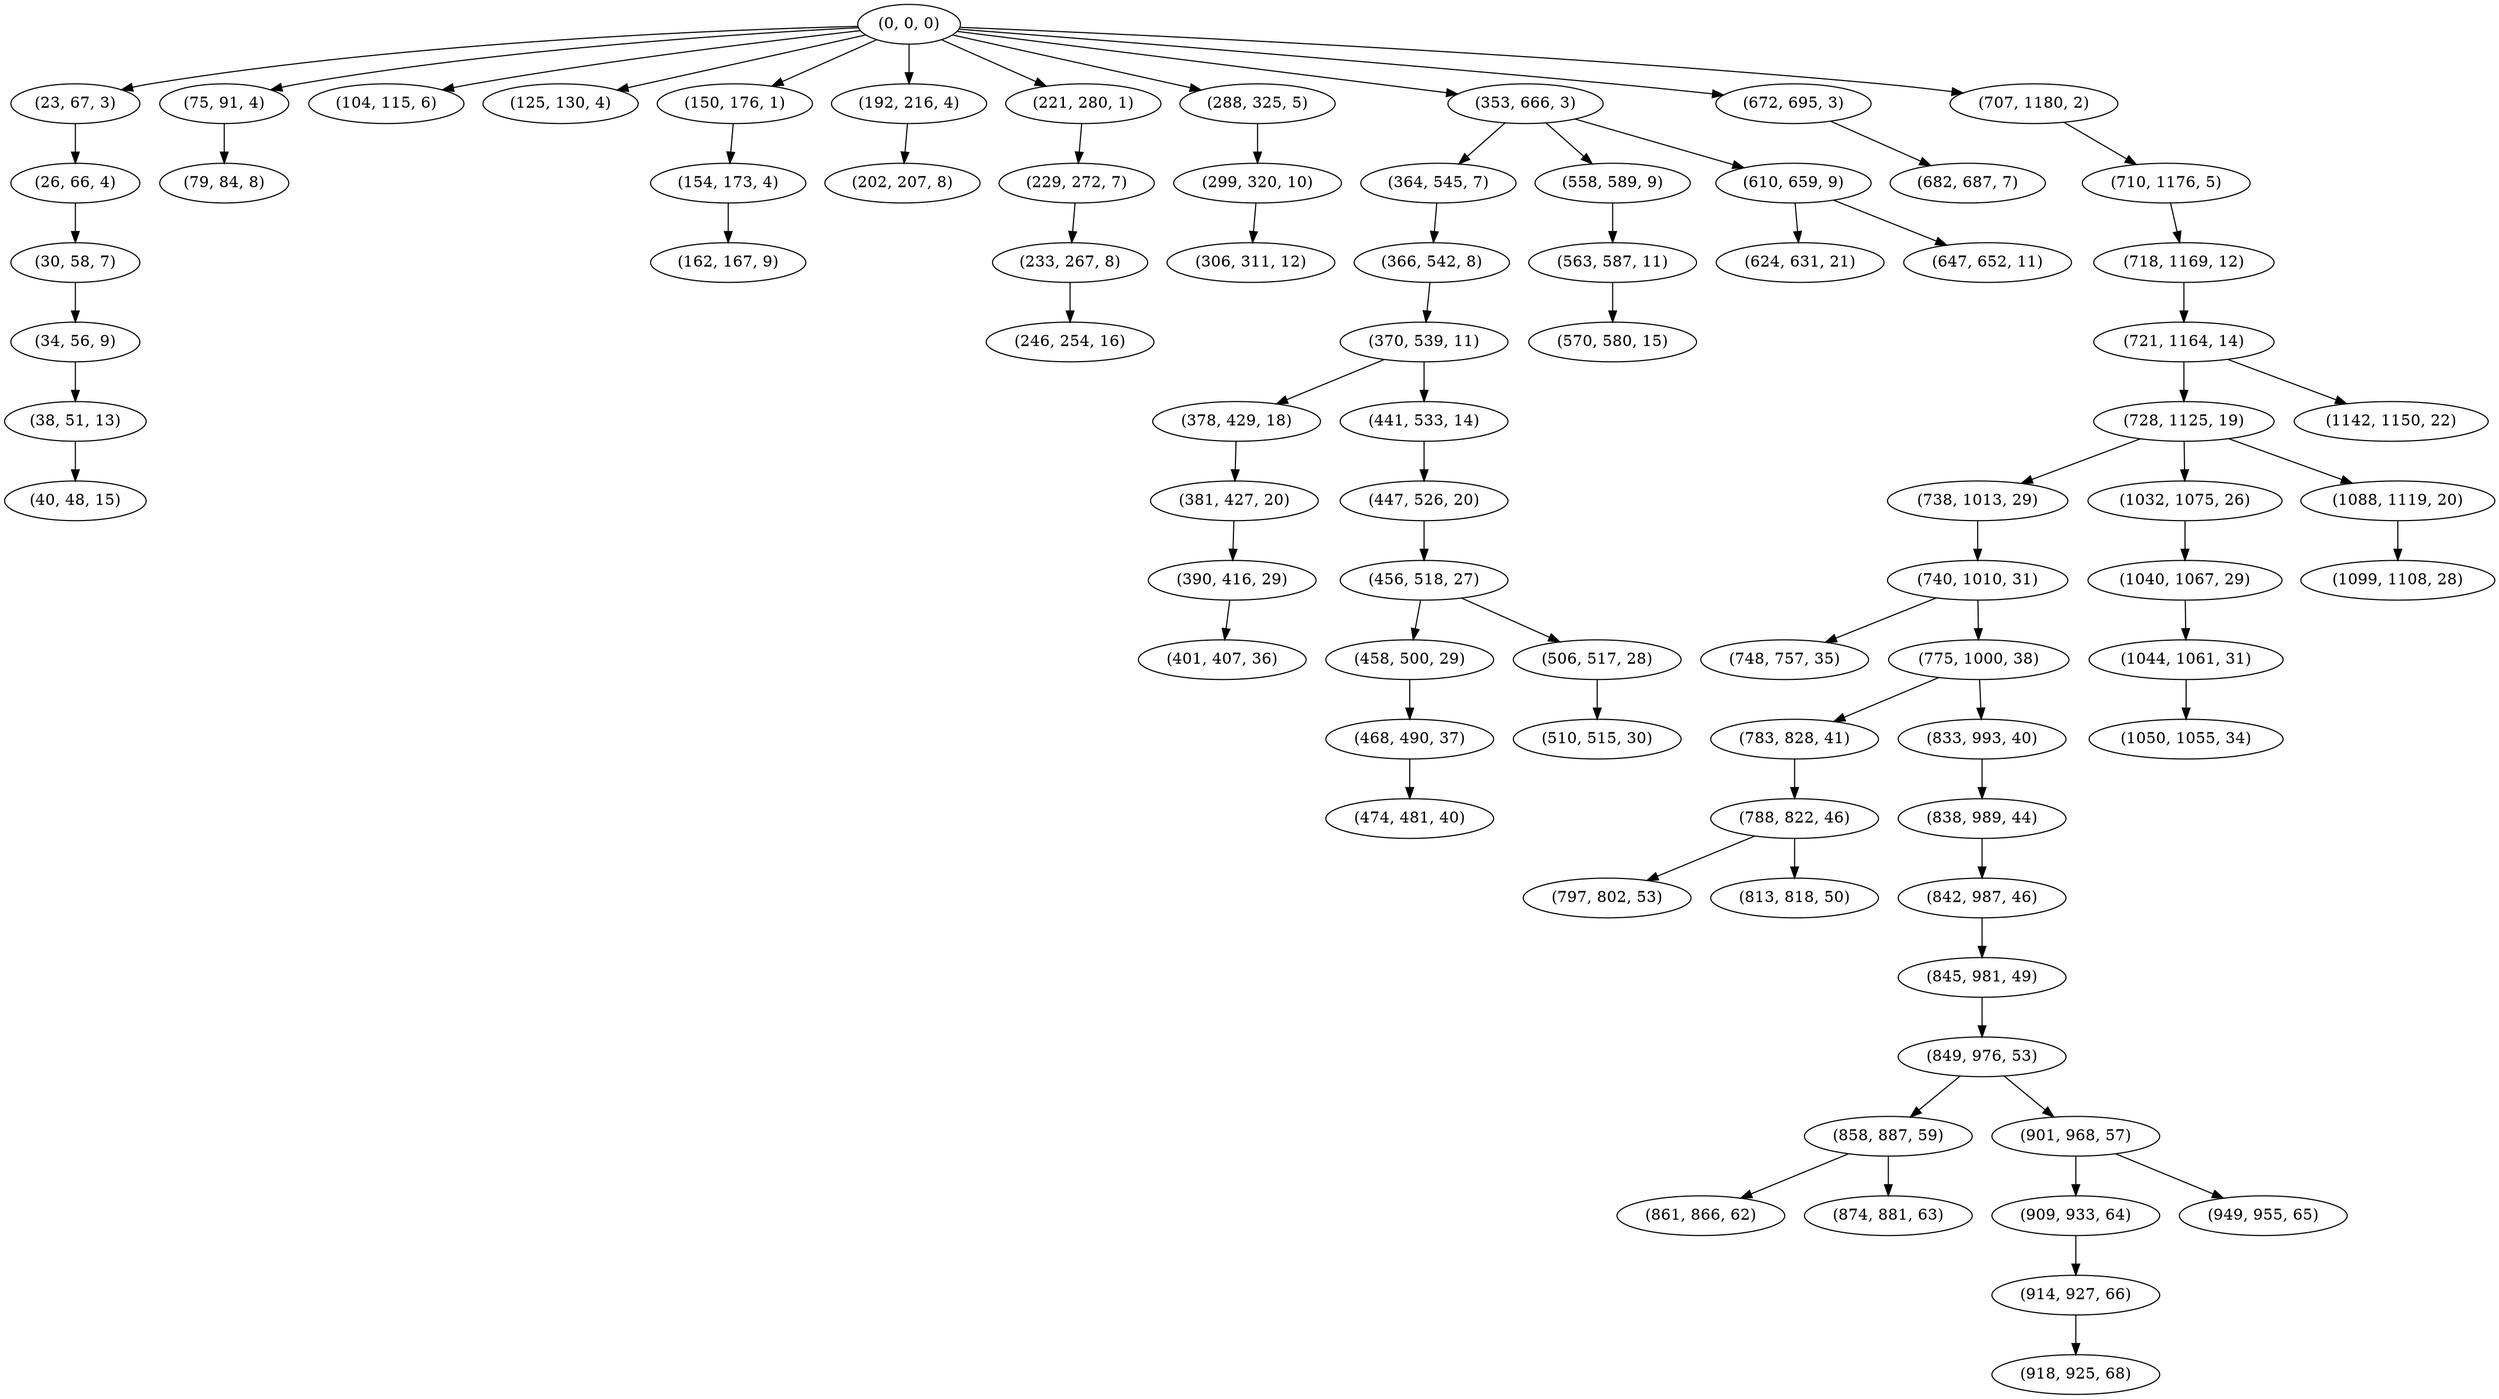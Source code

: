 digraph tree {
    "(0, 0, 0)";
    "(23, 67, 3)";
    "(26, 66, 4)";
    "(30, 58, 7)";
    "(34, 56, 9)";
    "(38, 51, 13)";
    "(40, 48, 15)";
    "(75, 91, 4)";
    "(79, 84, 8)";
    "(104, 115, 6)";
    "(125, 130, 4)";
    "(150, 176, 1)";
    "(154, 173, 4)";
    "(162, 167, 9)";
    "(192, 216, 4)";
    "(202, 207, 8)";
    "(221, 280, 1)";
    "(229, 272, 7)";
    "(233, 267, 8)";
    "(246, 254, 16)";
    "(288, 325, 5)";
    "(299, 320, 10)";
    "(306, 311, 12)";
    "(353, 666, 3)";
    "(364, 545, 7)";
    "(366, 542, 8)";
    "(370, 539, 11)";
    "(378, 429, 18)";
    "(381, 427, 20)";
    "(390, 416, 29)";
    "(401, 407, 36)";
    "(441, 533, 14)";
    "(447, 526, 20)";
    "(456, 518, 27)";
    "(458, 500, 29)";
    "(468, 490, 37)";
    "(474, 481, 40)";
    "(506, 517, 28)";
    "(510, 515, 30)";
    "(558, 589, 9)";
    "(563, 587, 11)";
    "(570, 580, 15)";
    "(610, 659, 9)";
    "(624, 631, 21)";
    "(647, 652, 11)";
    "(672, 695, 3)";
    "(682, 687, 7)";
    "(707, 1180, 2)";
    "(710, 1176, 5)";
    "(718, 1169, 12)";
    "(721, 1164, 14)";
    "(728, 1125, 19)";
    "(738, 1013, 29)";
    "(740, 1010, 31)";
    "(748, 757, 35)";
    "(775, 1000, 38)";
    "(783, 828, 41)";
    "(788, 822, 46)";
    "(797, 802, 53)";
    "(813, 818, 50)";
    "(833, 993, 40)";
    "(838, 989, 44)";
    "(842, 987, 46)";
    "(845, 981, 49)";
    "(849, 976, 53)";
    "(858, 887, 59)";
    "(861, 866, 62)";
    "(874, 881, 63)";
    "(901, 968, 57)";
    "(909, 933, 64)";
    "(914, 927, 66)";
    "(918, 925, 68)";
    "(949, 955, 65)";
    "(1032, 1075, 26)";
    "(1040, 1067, 29)";
    "(1044, 1061, 31)";
    "(1050, 1055, 34)";
    "(1088, 1119, 20)";
    "(1099, 1108, 28)";
    "(1142, 1150, 22)";
    "(0, 0, 0)" -> "(23, 67, 3)";
    "(0, 0, 0)" -> "(75, 91, 4)";
    "(0, 0, 0)" -> "(104, 115, 6)";
    "(0, 0, 0)" -> "(125, 130, 4)";
    "(0, 0, 0)" -> "(150, 176, 1)";
    "(0, 0, 0)" -> "(192, 216, 4)";
    "(0, 0, 0)" -> "(221, 280, 1)";
    "(0, 0, 0)" -> "(288, 325, 5)";
    "(0, 0, 0)" -> "(353, 666, 3)";
    "(0, 0, 0)" -> "(672, 695, 3)";
    "(0, 0, 0)" -> "(707, 1180, 2)";
    "(23, 67, 3)" -> "(26, 66, 4)";
    "(26, 66, 4)" -> "(30, 58, 7)";
    "(30, 58, 7)" -> "(34, 56, 9)";
    "(34, 56, 9)" -> "(38, 51, 13)";
    "(38, 51, 13)" -> "(40, 48, 15)";
    "(75, 91, 4)" -> "(79, 84, 8)";
    "(150, 176, 1)" -> "(154, 173, 4)";
    "(154, 173, 4)" -> "(162, 167, 9)";
    "(192, 216, 4)" -> "(202, 207, 8)";
    "(221, 280, 1)" -> "(229, 272, 7)";
    "(229, 272, 7)" -> "(233, 267, 8)";
    "(233, 267, 8)" -> "(246, 254, 16)";
    "(288, 325, 5)" -> "(299, 320, 10)";
    "(299, 320, 10)" -> "(306, 311, 12)";
    "(353, 666, 3)" -> "(364, 545, 7)";
    "(353, 666, 3)" -> "(558, 589, 9)";
    "(353, 666, 3)" -> "(610, 659, 9)";
    "(364, 545, 7)" -> "(366, 542, 8)";
    "(366, 542, 8)" -> "(370, 539, 11)";
    "(370, 539, 11)" -> "(378, 429, 18)";
    "(370, 539, 11)" -> "(441, 533, 14)";
    "(378, 429, 18)" -> "(381, 427, 20)";
    "(381, 427, 20)" -> "(390, 416, 29)";
    "(390, 416, 29)" -> "(401, 407, 36)";
    "(441, 533, 14)" -> "(447, 526, 20)";
    "(447, 526, 20)" -> "(456, 518, 27)";
    "(456, 518, 27)" -> "(458, 500, 29)";
    "(456, 518, 27)" -> "(506, 517, 28)";
    "(458, 500, 29)" -> "(468, 490, 37)";
    "(468, 490, 37)" -> "(474, 481, 40)";
    "(506, 517, 28)" -> "(510, 515, 30)";
    "(558, 589, 9)" -> "(563, 587, 11)";
    "(563, 587, 11)" -> "(570, 580, 15)";
    "(610, 659, 9)" -> "(624, 631, 21)";
    "(610, 659, 9)" -> "(647, 652, 11)";
    "(672, 695, 3)" -> "(682, 687, 7)";
    "(707, 1180, 2)" -> "(710, 1176, 5)";
    "(710, 1176, 5)" -> "(718, 1169, 12)";
    "(718, 1169, 12)" -> "(721, 1164, 14)";
    "(721, 1164, 14)" -> "(728, 1125, 19)";
    "(721, 1164, 14)" -> "(1142, 1150, 22)";
    "(728, 1125, 19)" -> "(738, 1013, 29)";
    "(728, 1125, 19)" -> "(1032, 1075, 26)";
    "(728, 1125, 19)" -> "(1088, 1119, 20)";
    "(738, 1013, 29)" -> "(740, 1010, 31)";
    "(740, 1010, 31)" -> "(748, 757, 35)";
    "(740, 1010, 31)" -> "(775, 1000, 38)";
    "(775, 1000, 38)" -> "(783, 828, 41)";
    "(775, 1000, 38)" -> "(833, 993, 40)";
    "(783, 828, 41)" -> "(788, 822, 46)";
    "(788, 822, 46)" -> "(797, 802, 53)";
    "(788, 822, 46)" -> "(813, 818, 50)";
    "(833, 993, 40)" -> "(838, 989, 44)";
    "(838, 989, 44)" -> "(842, 987, 46)";
    "(842, 987, 46)" -> "(845, 981, 49)";
    "(845, 981, 49)" -> "(849, 976, 53)";
    "(849, 976, 53)" -> "(858, 887, 59)";
    "(849, 976, 53)" -> "(901, 968, 57)";
    "(858, 887, 59)" -> "(861, 866, 62)";
    "(858, 887, 59)" -> "(874, 881, 63)";
    "(901, 968, 57)" -> "(909, 933, 64)";
    "(901, 968, 57)" -> "(949, 955, 65)";
    "(909, 933, 64)" -> "(914, 927, 66)";
    "(914, 927, 66)" -> "(918, 925, 68)";
    "(1032, 1075, 26)" -> "(1040, 1067, 29)";
    "(1040, 1067, 29)" -> "(1044, 1061, 31)";
    "(1044, 1061, 31)" -> "(1050, 1055, 34)";
    "(1088, 1119, 20)" -> "(1099, 1108, 28)";
}
